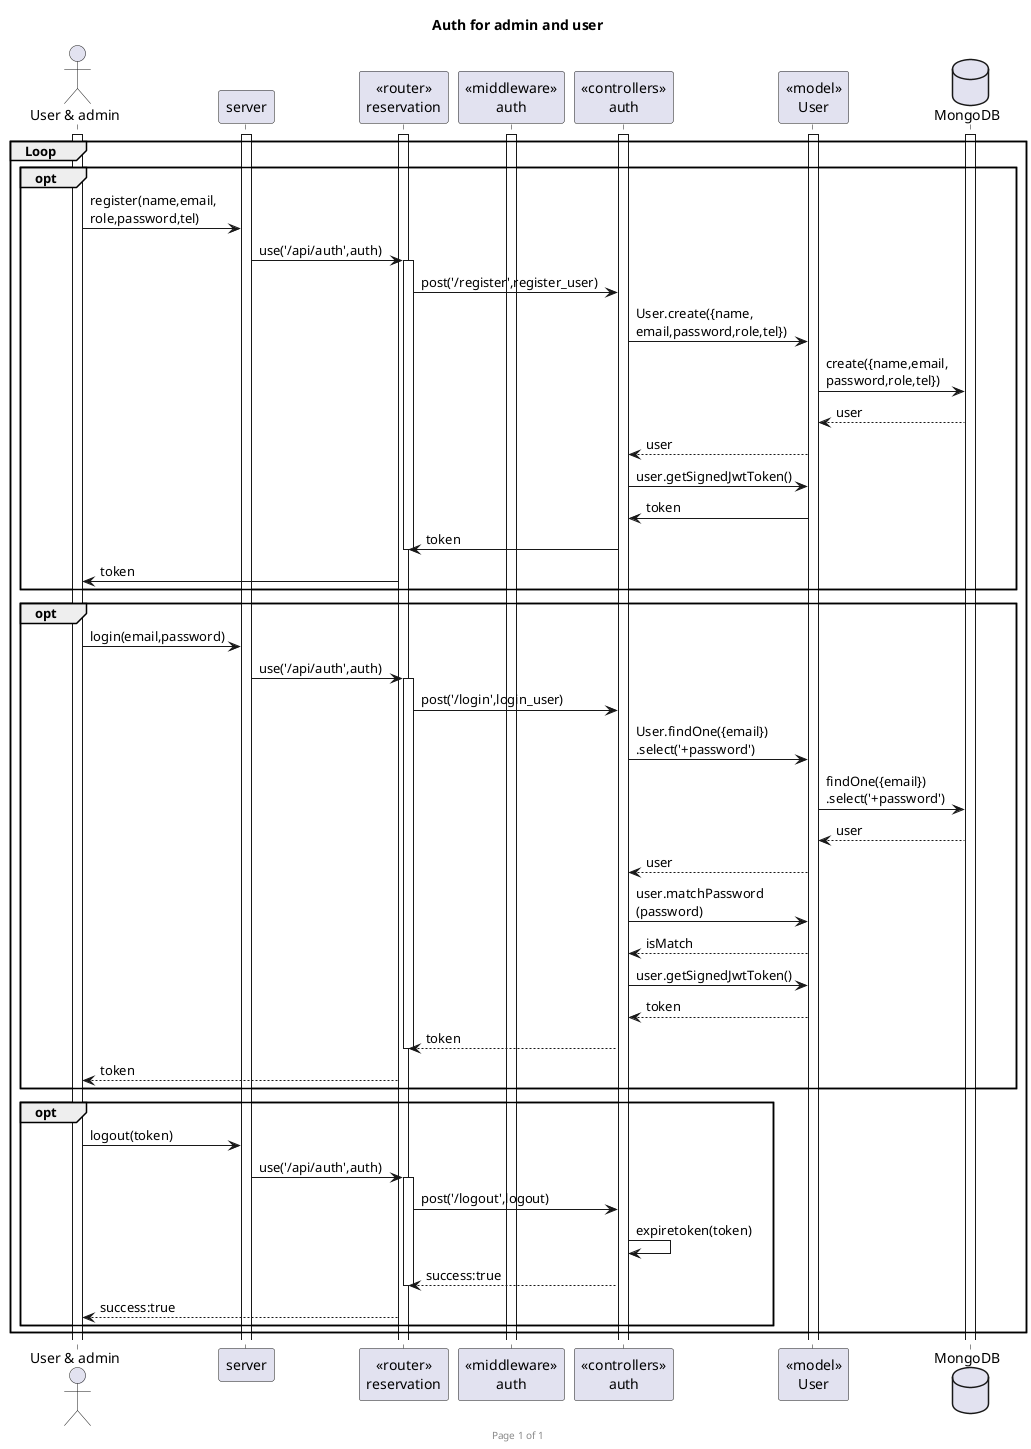 @startuml Authentication

footer Page %page% of %lastpage%
title "Auth for admin and user"


actor "User & admin" as user
participant "server" as server
participant "<<router>>\nreservation" as routerAuth
participant "<<middleware>>\nauth" as middleAuth
participant "<<controllers>>\nauth" as controllersAuth
participant "<<model>>\nUser" as modelUser
database "MongoDB" as mongoDB



group Loop
    'Auth register
    group opt 
        activate user
        activate server
        activate routerAuth
        activate middleAuth
        activate controllersAuth
        activate modelUser
        activate mongoDB
        user->server :register(name,email,\nrole,password,tel)
        server->routerAuth :use('/api/auth',auth)
        activate routerAuth
        routerAuth -> controllersAuth :post('/register',register_user)
        controllersAuth->modelUser :User.create({name,\nemail,password,role,tel})
        modelUser ->mongoDB :create({name,email,\npassword,role,tel})
        mongoDB --> modelUser :user
        controllersAuth <-- modelUser :user 
        controllersAuth -> modelUser :user.getSignedJwtToken()
        controllersAuth <- modelUser :token 
        routerAuth <- controllersAuth :token
        deactivate routerAuth
        user <- routerAuth :token
    end

    'Auth login
    group opt
        user->server :login(email,password)
        server->routerAuth :use('/api/auth',auth)
        activate routerAuth
        routerAuth -> controllersAuth :post('/login',login_user)
        controllersAuth->modelUser :User.findOne({email})\n.select('+password')
        modelUser ->mongoDB :findOne({email})\n.select('+password')
        mongoDB --> modelUser :user
        controllersAuth <-- modelUser :user
        controllersAuth -> modelUser :user.matchPassword\n(password)
        controllersAuth <-- modelUser :isMatch
        controllersAuth -> modelUser :user.getSignedJwtToken()
        controllersAuth <-- modelUser :token 
        routerAuth <-- controllersAuth :token
        deactivate routerAuth
        user <-- routerAuth :token
    end

    'Auth logout
    group opt
        user->server :logout(token)
        server->routerAuth :use('/api/auth',auth)
        activate routerAuth
        routerAuth -> controllersAuth :post('/logout',logout)
        controllersAuth->controllersAuth :expiretoken(token)
        routerAuth <-- controllersAuth :success:true
        deactivate routerAuth
        user <-- routerAuth :success:true
    end

    ' 'Auth getme
    ' group opt
    '     user->server :getMe(token)
    '     server->routerAuth :use('/api/auth',auth)
    '     activate routerAuth
    '     routerAuth -> controllersAuth :post('/login',login_user)
    '     controllersAuth->modelUser :User.findOne({email})\n.select('+password')
    '     modelUser ->mongoDB :findOne({email})\n.select('+password')
    '     mongoDB --> modelUser :user
    '     controllersAuth <-- modelUser :user
    '     controllersAuth -> modelUser :user.matchPassword\n(password)
    '     controllersAuth <-- modelUser :isMatch
    '     controllersAuth -> modelUser :user.getSignedJwtToken()
    '     controllersAuth <-- modelUser :token 
    '     routerAuth <-- controllersAuth :token
    '     deactivate routerAuth
    '     user <-- routerAuth :token
    ' end
end

@enduml